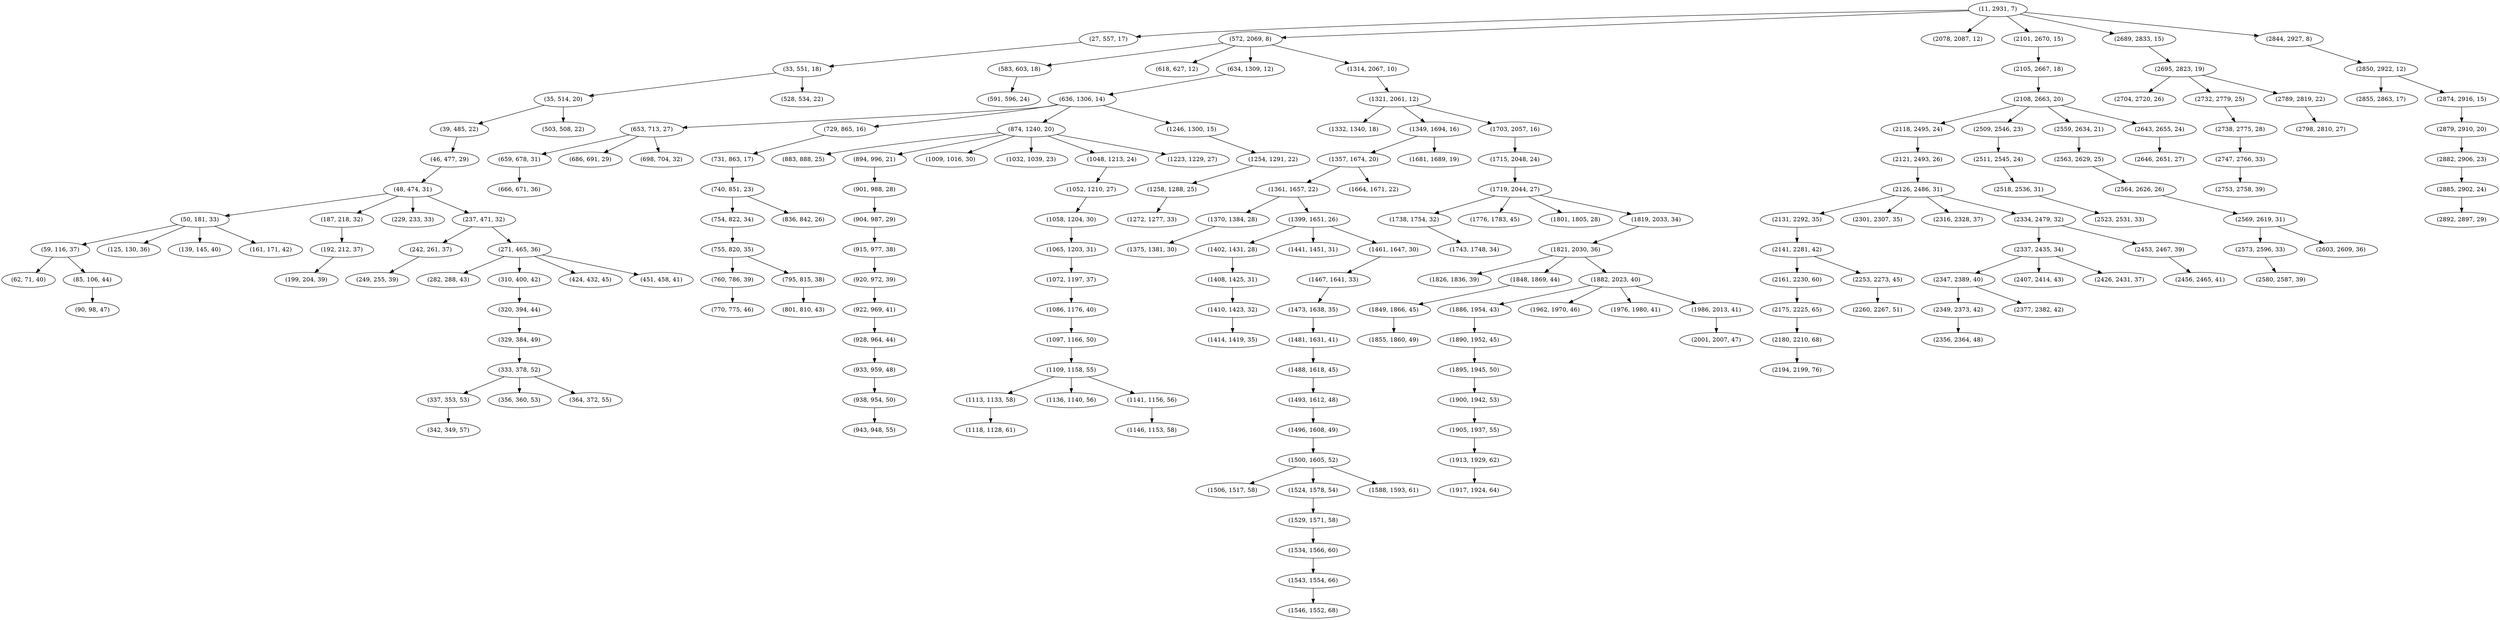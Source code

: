 digraph tree {
    "(11, 2931, 7)";
    "(27, 557, 17)";
    "(33, 551, 18)";
    "(35, 514, 20)";
    "(39, 485, 22)";
    "(46, 477, 29)";
    "(48, 474, 31)";
    "(50, 181, 33)";
    "(59, 116, 37)";
    "(62, 71, 40)";
    "(85, 106, 44)";
    "(90, 98, 47)";
    "(125, 130, 36)";
    "(139, 145, 40)";
    "(161, 171, 42)";
    "(187, 218, 32)";
    "(192, 212, 37)";
    "(199, 204, 39)";
    "(229, 233, 33)";
    "(237, 471, 32)";
    "(242, 261, 37)";
    "(249, 255, 39)";
    "(271, 465, 36)";
    "(282, 288, 43)";
    "(310, 400, 42)";
    "(320, 394, 44)";
    "(329, 384, 49)";
    "(333, 378, 52)";
    "(337, 353, 53)";
    "(342, 349, 57)";
    "(356, 360, 53)";
    "(364, 372, 55)";
    "(424, 432, 45)";
    "(451, 458, 41)";
    "(503, 508, 22)";
    "(528, 534, 22)";
    "(572, 2069, 8)";
    "(583, 603, 18)";
    "(591, 596, 24)";
    "(618, 627, 12)";
    "(634, 1309, 12)";
    "(636, 1306, 14)";
    "(653, 713, 27)";
    "(659, 678, 31)";
    "(666, 671, 36)";
    "(686, 691, 29)";
    "(698, 704, 32)";
    "(729, 865, 16)";
    "(731, 863, 17)";
    "(740, 851, 23)";
    "(754, 822, 34)";
    "(755, 820, 35)";
    "(760, 786, 39)";
    "(770, 775, 46)";
    "(795, 815, 38)";
    "(801, 810, 43)";
    "(836, 842, 26)";
    "(874, 1240, 20)";
    "(883, 888, 25)";
    "(894, 996, 21)";
    "(901, 988, 28)";
    "(904, 987, 29)";
    "(915, 977, 38)";
    "(920, 972, 39)";
    "(922, 969, 41)";
    "(928, 964, 44)";
    "(933, 959, 48)";
    "(938, 954, 50)";
    "(943, 948, 55)";
    "(1009, 1016, 30)";
    "(1032, 1039, 23)";
    "(1048, 1213, 24)";
    "(1052, 1210, 27)";
    "(1058, 1204, 30)";
    "(1065, 1203, 31)";
    "(1072, 1197, 37)";
    "(1086, 1176, 40)";
    "(1097, 1166, 50)";
    "(1109, 1158, 55)";
    "(1113, 1133, 58)";
    "(1118, 1128, 61)";
    "(1136, 1140, 56)";
    "(1141, 1156, 56)";
    "(1146, 1153, 58)";
    "(1223, 1229, 27)";
    "(1246, 1300, 15)";
    "(1254, 1291, 22)";
    "(1258, 1288, 25)";
    "(1272, 1277, 33)";
    "(1314, 2067, 10)";
    "(1321, 2061, 12)";
    "(1332, 1340, 18)";
    "(1349, 1694, 16)";
    "(1357, 1674, 20)";
    "(1361, 1657, 22)";
    "(1370, 1384, 28)";
    "(1375, 1381, 30)";
    "(1399, 1651, 26)";
    "(1402, 1431, 28)";
    "(1408, 1425, 31)";
    "(1410, 1423, 32)";
    "(1414, 1419, 35)";
    "(1441, 1451, 31)";
    "(1461, 1647, 30)";
    "(1467, 1641, 33)";
    "(1473, 1638, 35)";
    "(1481, 1631, 41)";
    "(1488, 1618, 45)";
    "(1493, 1612, 48)";
    "(1496, 1608, 49)";
    "(1500, 1605, 52)";
    "(1506, 1517, 58)";
    "(1524, 1578, 54)";
    "(1529, 1571, 58)";
    "(1534, 1566, 60)";
    "(1543, 1554, 66)";
    "(1546, 1552, 68)";
    "(1588, 1593, 61)";
    "(1664, 1671, 22)";
    "(1681, 1689, 19)";
    "(1703, 2057, 16)";
    "(1715, 2048, 24)";
    "(1719, 2044, 27)";
    "(1738, 1754, 32)";
    "(1743, 1748, 34)";
    "(1776, 1783, 45)";
    "(1801, 1805, 28)";
    "(1819, 2033, 34)";
    "(1821, 2030, 36)";
    "(1826, 1836, 39)";
    "(1848, 1869, 44)";
    "(1849, 1866, 45)";
    "(1855, 1860, 49)";
    "(1882, 2023, 40)";
    "(1886, 1954, 43)";
    "(1890, 1952, 45)";
    "(1895, 1945, 50)";
    "(1900, 1942, 53)";
    "(1905, 1937, 55)";
    "(1913, 1929, 62)";
    "(1917, 1924, 64)";
    "(1962, 1970, 46)";
    "(1976, 1980, 41)";
    "(1986, 2013, 41)";
    "(2001, 2007, 47)";
    "(2078, 2087, 12)";
    "(2101, 2670, 15)";
    "(2105, 2667, 18)";
    "(2108, 2663, 20)";
    "(2118, 2495, 24)";
    "(2121, 2493, 26)";
    "(2126, 2486, 31)";
    "(2131, 2292, 35)";
    "(2141, 2281, 42)";
    "(2161, 2230, 60)";
    "(2175, 2225, 65)";
    "(2180, 2210, 68)";
    "(2194, 2199, 76)";
    "(2253, 2273, 45)";
    "(2260, 2267, 51)";
    "(2301, 2307, 35)";
    "(2316, 2328, 37)";
    "(2334, 2479, 32)";
    "(2337, 2435, 34)";
    "(2347, 2389, 40)";
    "(2349, 2373, 42)";
    "(2356, 2364, 48)";
    "(2377, 2382, 42)";
    "(2407, 2414, 43)";
    "(2426, 2431, 37)";
    "(2453, 2467, 39)";
    "(2456, 2465, 41)";
    "(2509, 2546, 23)";
    "(2511, 2545, 24)";
    "(2518, 2536, 31)";
    "(2523, 2531, 33)";
    "(2559, 2634, 21)";
    "(2563, 2629, 25)";
    "(2564, 2626, 26)";
    "(2569, 2619, 31)";
    "(2573, 2596, 33)";
    "(2580, 2587, 39)";
    "(2603, 2609, 36)";
    "(2643, 2655, 24)";
    "(2646, 2651, 27)";
    "(2689, 2833, 15)";
    "(2695, 2823, 19)";
    "(2704, 2720, 26)";
    "(2732, 2779, 25)";
    "(2738, 2775, 28)";
    "(2747, 2766, 33)";
    "(2753, 2758, 39)";
    "(2789, 2819, 22)";
    "(2798, 2810, 27)";
    "(2844, 2927, 8)";
    "(2850, 2922, 12)";
    "(2855, 2863, 17)";
    "(2874, 2916, 15)";
    "(2879, 2910, 20)";
    "(2882, 2906, 23)";
    "(2885, 2902, 24)";
    "(2892, 2897, 29)";
    "(11, 2931, 7)" -> "(27, 557, 17)";
    "(11, 2931, 7)" -> "(572, 2069, 8)";
    "(11, 2931, 7)" -> "(2078, 2087, 12)";
    "(11, 2931, 7)" -> "(2101, 2670, 15)";
    "(11, 2931, 7)" -> "(2689, 2833, 15)";
    "(11, 2931, 7)" -> "(2844, 2927, 8)";
    "(27, 557, 17)" -> "(33, 551, 18)";
    "(33, 551, 18)" -> "(35, 514, 20)";
    "(33, 551, 18)" -> "(528, 534, 22)";
    "(35, 514, 20)" -> "(39, 485, 22)";
    "(35, 514, 20)" -> "(503, 508, 22)";
    "(39, 485, 22)" -> "(46, 477, 29)";
    "(46, 477, 29)" -> "(48, 474, 31)";
    "(48, 474, 31)" -> "(50, 181, 33)";
    "(48, 474, 31)" -> "(187, 218, 32)";
    "(48, 474, 31)" -> "(229, 233, 33)";
    "(48, 474, 31)" -> "(237, 471, 32)";
    "(50, 181, 33)" -> "(59, 116, 37)";
    "(50, 181, 33)" -> "(125, 130, 36)";
    "(50, 181, 33)" -> "(139, 145, 40)";
    "(50, 181, 33)" -> "(161, 171, 42)";
    "(59, 116, 37)" -> "(62, 71, 40)";
    "(59, 116, 37)" -> "(85, 106, 44)";
    "(85, 106, 44)" -> "(90, 98, 47)";
    "(187, 218, 32)" -> "(192, 212, 37)";
    "(192, 212, 37)" -> "(199, 204, 39)";
    "(237, 471, 32)" -> "(242, 261, 37)";
    "(237, 471, 32)" -> "(271, 465, 36)";
    "(242, 261, 37)" -> "(249, 255, 39)";
    "(271, 465, 36)" -> "(282, 288, 43)";
    "(271, 465, 36)" -> "(310, 400, 42)";
    "(271, 465, 36)" -> "(424, 432, 45)";
    "(271, 465, 36)" -> "(451, 458, 41)";
    "(310, 400, 42)" -> "(320, 394, 44)";
    "(320, 394, 44)" -> "(329, 384, 49)";
    "(329, 384, 49)" -> "(333, 378, 52)";
    "(333, 378, 52)" -> "(337, 353, 53)";
    "(333, 378, 52)" -> "(356, 360, 53)";
    "(333, 378, 52)" -> "(364, 372, 55)";
    "(337, 353, 53)" -> "(342, 349, 57)";
    "(572, 2069, 8)" -> "(583, 603, 18)";
    "(572, 2069, 8)" -> "(618, 627, 12)";
    "(572, 2069, 8)" -> "(634, 1309, 12)";
    "(572, 2069, 8)" -> "(1314, 2067, 10)";
    "(583, 603, 18)" -> "(591, 596, 24)";
    "(634, 1309, 12)" -> "(636, 1306, 14)";
    "(636, 1306, 14)" -> "(653, 713, 27)";
    "(636, 1306, 14)" -> "(729, 865, 16)";
    "(636, 1306, 14)" -> "(874, 1240, 20)";
    "(636, 1306, 14)" -> "(1246, 1300, 15)";
    "(653, 713, 27)" -> "(659, 678, 31)";
    "(653, 713, 27)" -> "(686, 691, 29)";
    "(653, 713, 27)" -> "(698, 704, 32)";
    "(659, 678, 31)" -> "(666, 671, 36)";
    "(729, 865, 16)" -> "(731, 863, 17)";
    "(731, 863, 17)" -> "(740, 851, 23)";
    "(740, 851, 23)" -> "(754, 822, 34)";
    "(740, 851, 23)" -> "(836, 842, 26)";
    "(754, 822, 34)" -> "(755, 820, 35)";
    "(755, 820, 35)" -> "(760, 786, 39)";
    "(755, 820, 35)" -> "(795, 815, 38)";
    "(760, 786, 39)" -> "(770, 775, 46)";
    "(795, 815, 38)" -> "(801, 810, 43)";
    "(874, 1240, 20)" -> "(883, 888, 25)";
    "(874, 1240, 20)" -> "(894, 996, 21)";
    "(874, 1240, 20)" -> "(1009, 1016, 30)";
    "(874, 1240, 20)" -> "(1032, 1039, 23)";
    "(874, 1240, 20)" -> "(1048, 1213, 24)";
    "(874, 1240, 20)" -> "(1223, 1229, 27)";
    "(894, 996, 21)" -> "(901, 988, 28)";
    "(901, 988, 28)" -> "(904, 987, 29)";
    "(904, 987, 29)" -> "(915, 977, 38)";
    "(915, 977, 38)" -> "(920, 972, 39)";
    "(920, 972, 39)" -> "(922, 969, 41)";
    "(922, 969, 41)" -> "(928, 964, 44)";
    "(928, 964, 44)" -> "(933, 959, 48)";
    "(933, 959, 48)" -> "(938, 954, 50)";
    "(938, 954, 50)" -> "(943, 948, 55)";
    "(1048, 1213, 24)" -> "(1052, 1210, 27)";
    "(1052, 1210, 27)" -> "(1058, 1204, 30)";
    "(1058, 1204, 30)" -> "(1065, 1203, 31)";
    "(1065, 1203, 31)" -> "(1072, 1197, 37)";
    "(1072, 1197, 37)" -> "(1086, 1176, 40)";
    "(1086, 1176, 40)" -> "(1097, 1166, 50)";
    "(1097, 1166, 50)" -> "(1109, 1158, 55)";
    "(1109, 1158, 55)" -> "(1113, 1133, 58)";
    "(1109, 1158, 55)" -> "(1136, 1140, 56)";
    "(1109, 1158, 55)" -> "(1141, 1156, 56)";
    "(1113, 1133, 58)" -> "(1118, 1128, 61)";
    "(1141, 1156, 56)" -> "(1146, 1153, 58)";
    "(1246, 1300, 15)" -> "(1254, 1291, 22)";
    "(1254, 1291, 22)" -> "(1258, 1288, 25)";
    "(1258, 1288, 25)" -> "(1272, 1277, 33)";
    "(1314, 2067, 10)" -> "(1321, 2061, 12)";
    "(1321, 2061, 12)" -> "(1332, 1340, 18)";
    "(1321, 2061, 12)" -> "(1349, 1694, 16)";
    "(1321, 2061, 12)" -> "(1703, 2057, 16)";
    "(1349, 1694, 16)" -> "(1357, 1674, 20)";
    "(1349, 1694, 16)" -> "(1681, 1689, 19)";
    "(1357, 1674, 20)" -> "(1361, 1657, 22)";
    "(1357, 1674, 20)" -> "(1664, 1671, 22)";
    "(1361, 1657, 22)" -> "(1370, 1384, 28)";
    "(1361, 1657, 22)" -> "(1399, 1651, 26)";
    "(1370, 1384, 28)" -> "(1375, 1381, 30)";
    "(1399, 1651, 26)" -> "(1402, 1431, 28)";
    "(1399, 1651, 26)" -> "(1441, 1451, 31)";
    "(1399, 1651, 26)" -> "(1461, 1647, 30)";
    "(1402, 1431, 28)" -> "(1408, 1425, 31)";
    "(1408, 1425, 31)" -> "(1410, 1423, 32)";
    "(1410, 1423, 32)" -> "(1414, 1419, 35)";
    "(1461, 1647, 30)" -> "(1467, 1641, 33)";
    "(1467, 1641, 33)" -> "(1473, 1638, 35)";
    "(1473, 1638, 35)" -> "(1481, 1631, 41)";
    "(1481, 1631, 41)" -> "(1488, 1618, 45)";
    "(1488, 1618, 45)" -> "(1493, 1612, 48)";
    "(1493, 1612, 48)" -> "(1496, 1608, 49)";
    "(1496, 1608, 49)" -> "(1500, 1605, 52)";
    "(1500, 1605, 52)" -> "(1506, 1517, 58)";
    "(1500, 1605, 52)" -> "(1524, 1578, 54)";
    "(1500, 1605, 52)" -> "(1588, 1593, 61)";
    "(1524, 1578, 54)" -> "(1529, 1571, 58)";
    "(1529, 1571, 58)" -> "(1534, 1566, 60)";
    "(1534, 1566, 60)" -> "(1543, 1554, 66)";
    "(1543, 1554, 66)" -> "(1546, 1552, 68)";
    "(1703, 2057, 16)" -> "(1715, 2048, 24)";
    "(1715, 2048, 24)" -> "(1719, 2044, 27)";
    "(1719, 2044, 27)" -> "(1738, 1754, 32)";
    "(1719, 2044, 27)" -> "(1776, 1783, 45)";
    "(1719, 2044, 27)" -> "(1801, 1805, 28)";
    "(1719, 2044, 27)" -> "(1819, 2033, 34)";
    "(1738, 1754, 32)" -> "(1743, 1748, 34)";
    "(1819, 2033, 34)" -> "(1821, 2030, 36)";
    "(1821, 2030, 36)" -> "(1826, 1836, 39)";
    "(1821, 2030, 36)" -> "(1848, 1869, 44)";
    "(1821, 2030, 36)" -> "(1882, 2023, 40)";
    "(1848, 1869, 44)" -> "(1849, 1866, 45)";
    "(1849, 1866, 45)" -> "(1855, 1860, 49)";
    "(1882, 2023, 40)" -> "(1886, 1954, 43)";
    "(1882, 2023, 40)" -> "(1962, 1970, 46)";
    "(1882, 2023, 40)" -> "(1976, 1980, 41)";
    "(1882, 2023, 40)" -> "(1986, 2013, 41)";
    "(1886, 1954, 43)" -> "(1890, 1952, 45)";
    "(1890, 1952, 45)" -> "(1895, 1945, 50)";
    "(1895, 1945, 50)" -> "(1900, 1942, 53)";
    "(1900, 1942, 53)" -> "(1905, 1937, 55)";
    "(1905, 1937, 55)" -> "(1913, 1929, 62)";
    "(1913, 1929, 62)" -> "(1917, 1924, 64)";
    "(1986, 2013, 41)" -> "(2001, 2007, 47)";
    "(2101, 2670, 15)" -> "(2105, 2667, 18)";
    "(2105, 2667, 18)" -> "(2108, 2663, 20)";
    "(2108, 2663, 20)" -> "(2118, 2495, 24)";
    "(2108, 2663, 20)" -> "(2509, 2546, 23)";
    "(2108, 2663, 20)" -> "(2559, 2634, 21)";
    "(2108, 2663, 20)" -> "(2643, 2655, 24)";
    "(2118, 2495, 24)" -> "(2121, 2493, 26)";
    "(2121, 2493, 26)" -> "(2126, 2486, 31)";
    "(2126, 2486, 31)" -> "(2131, 2292, 35)";
    "(2126, 2486, 31)" -> "(2301, 2307, 35)";
    "(2126, 2486, 31)" -> "(2316, 2328, 37)";
    "(2126, 2486, 31)" -> "(2334, 2479, 32)";
    "(2131, 2292, 35)" -> "(2141, 2281, 42)";
    "(2141, 2281, 42)" -> "(2161, 2230, 60)";
    "(2141, 2281, 42)" -> "(2253, 2273, 45)";
    "(2161, 2230, 60)" -> "(2175, 2225, 65)";
    "(2175, 2225, 65)" -> "(2180, 2210, 68)";
    "(2180, 2210, 68)" -> "(2194, 2199, 76)";
    "(2253, 2273, 45)" -> "(2260, 2267, 51)";
    "(2334, 2479, 32)" -> "(2337, 2435, 34)";
    "(2334, 2479, 32)" -> "(2453, 2467, 39)";
    "(2337, 2435, 34)" -> "(2347, 2389, 40)";
    "(2337, 2435, 34)" -> "(2407, 2414, 43)";
    "(2337, 2435, 34)" -> "(2426, 2431, 37)";
    "(2347, 2389, 40)" -> "(2349, 2373, 42)";
    "(2347, 2389, 40)" -> "(2377, 2382, 42)";
    "(2349, 2373, 42)" -> "(2356, 2364, 48)";
    "(2453, 2467, 39)" -> "(2456, 2465, 41)";
    "(2509, 2546, 23)" -> "(2511, 2545, 24)";
    "(2511, 2545, 24)" -> "(2518, 2536, 31)";
    "(2518, 2536, 31)" -> "(2523, 2531, 33)";
    "(2559, 2634, 21)" -> "(2563, 2629, 25)";
    "(2563, 2629, 25)" -> "(2564, 2626, 26)";
    "(2564, 2626, 26)" -> "(2569, 2619, 31)";
    "(2569, 2619, 31)" -> "(2573, 2596, 33)";
    "(2569, 2619, 31)" -> "(2603, 2609, 36)";
    "(2573, 2596, 33)" -> "(2580, 2587, 39)";
    "(2643, 2655, 24)" -> "(2646, 2651, 27)";
    "(2689, 2833, 15)" -> "(2695, 2823, 19)";
    "(2695, 2823, 19)" -> "(2704, 2720, 26)";
    "(2695, 2823, 19)" -> "(2732, 2779, 25)";
    "(2695, 2823, 19)" -> "(2789, 2819, 22)";
    "(2732, 2779, 25)" -> "(2738, 2775, 28)";
    "(2738, 2775, 28)" -> "(2747, 2766, 33)";
    "(2747, 2766, 33)" -> "(2753, 2758, 39)";
    "(2789, 2819, 22)" -> "(2798, 2810, 27)";
    "(2844, 2927, 8)" -> "(2850, 2922, 12)";
    "(2850, 2922, 12)" -> "(2855, 2863, 17)";
    "(2850, 2922, 12)" -> "(2874, 2916, 15)";
    "(2874, 2916, 15)" -> "(2879, 2910, 20)";
    "(2879, 2910, 20)" -> "(2882, 2906, 23)";
    "(2882, 2906, 23)" -> "(2885, 2902, 24)";
    "(2885, 2902, 24)" -> "(2892, 2897, 29)";
}
